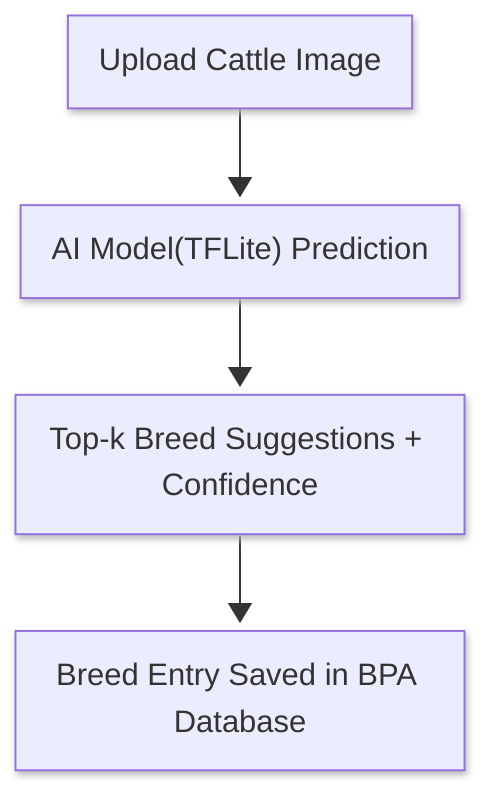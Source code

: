 ---
config:
  look: neo
---
flowchart TD
    A["Upload Cattle Image"] --> C["AI Model(TFLite) Prediction"]
    C --> D["Top-k Breed Suggestions + Confidence"]
    D --> F["Breed Entry Saved in BPA Database"]